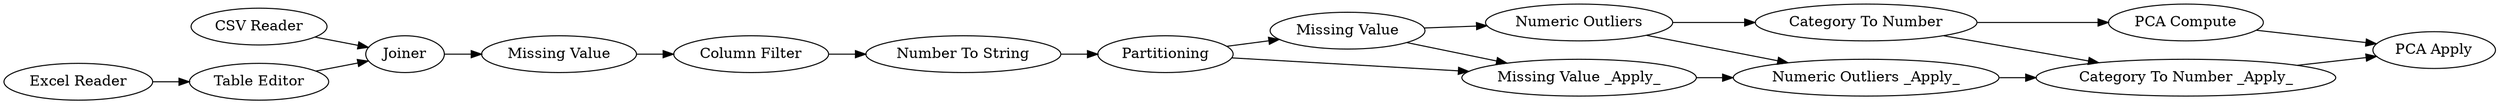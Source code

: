 digraph {
	61 [label=Partitioning]
	100 [label="Number To String"]
	103 [label="Excel Reader"]
	105 [label="CSV Reader"]
	108 [label=Joiner]
	109 [label="Numeric Outliers"]
	119 [label="Missing Value"]
	120 [label="Column Filter"]
	121 [label="Numeric Outliers _Apply_"]
	122 [label="Category To Number"]
	123 [label="Category To Number _Apply_"]
	124 [label="PCA Compute"]
	125 [label="PCA Apply"]
	126 [label="Missing Value"]
	127 [label="Missing Value _Apply_"]
	128 [label="Table Editor"]
	61 -> 127
	61 -> 126
	100 -> 61
	103 -> 128
	105 -> 108
	108 -> 119
	109 -> 121
	109 -> 122
	119 -> 120
	120 -> 100
	121 -> 123
	122 -> 123
	122 -> 124
	123 -> 125
	124 -> 125
	126 -> 127
	126 -> 109
	127 -> 121
	128 -> 108
	rankdir=LR
}

